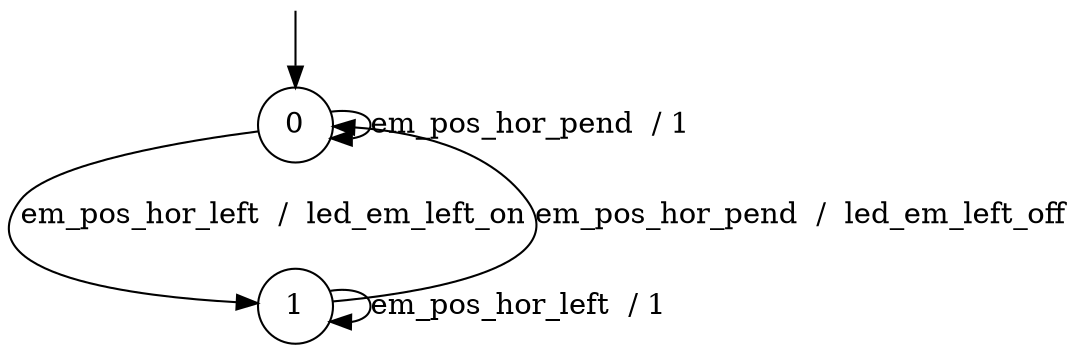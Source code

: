 digraph g {

	s0 [shape="circle" label="0"];
	s1 [shape="circle" label="1"];
	s0 -> s1 [label="em_pos_hor_left  /  led_em_left_on"];
	s0 -> s0 [label="em_pos_hor_pend  / 1"];
	s1 -> s1 [label="em_pos_hor_left  / 1"];
	s1 -> s0 [label="em_pos_hor_pend  /  led_em_left_off"];

__start0 [label="" shape="none" width="0" height="0"];
__start0 -> s0;

}
